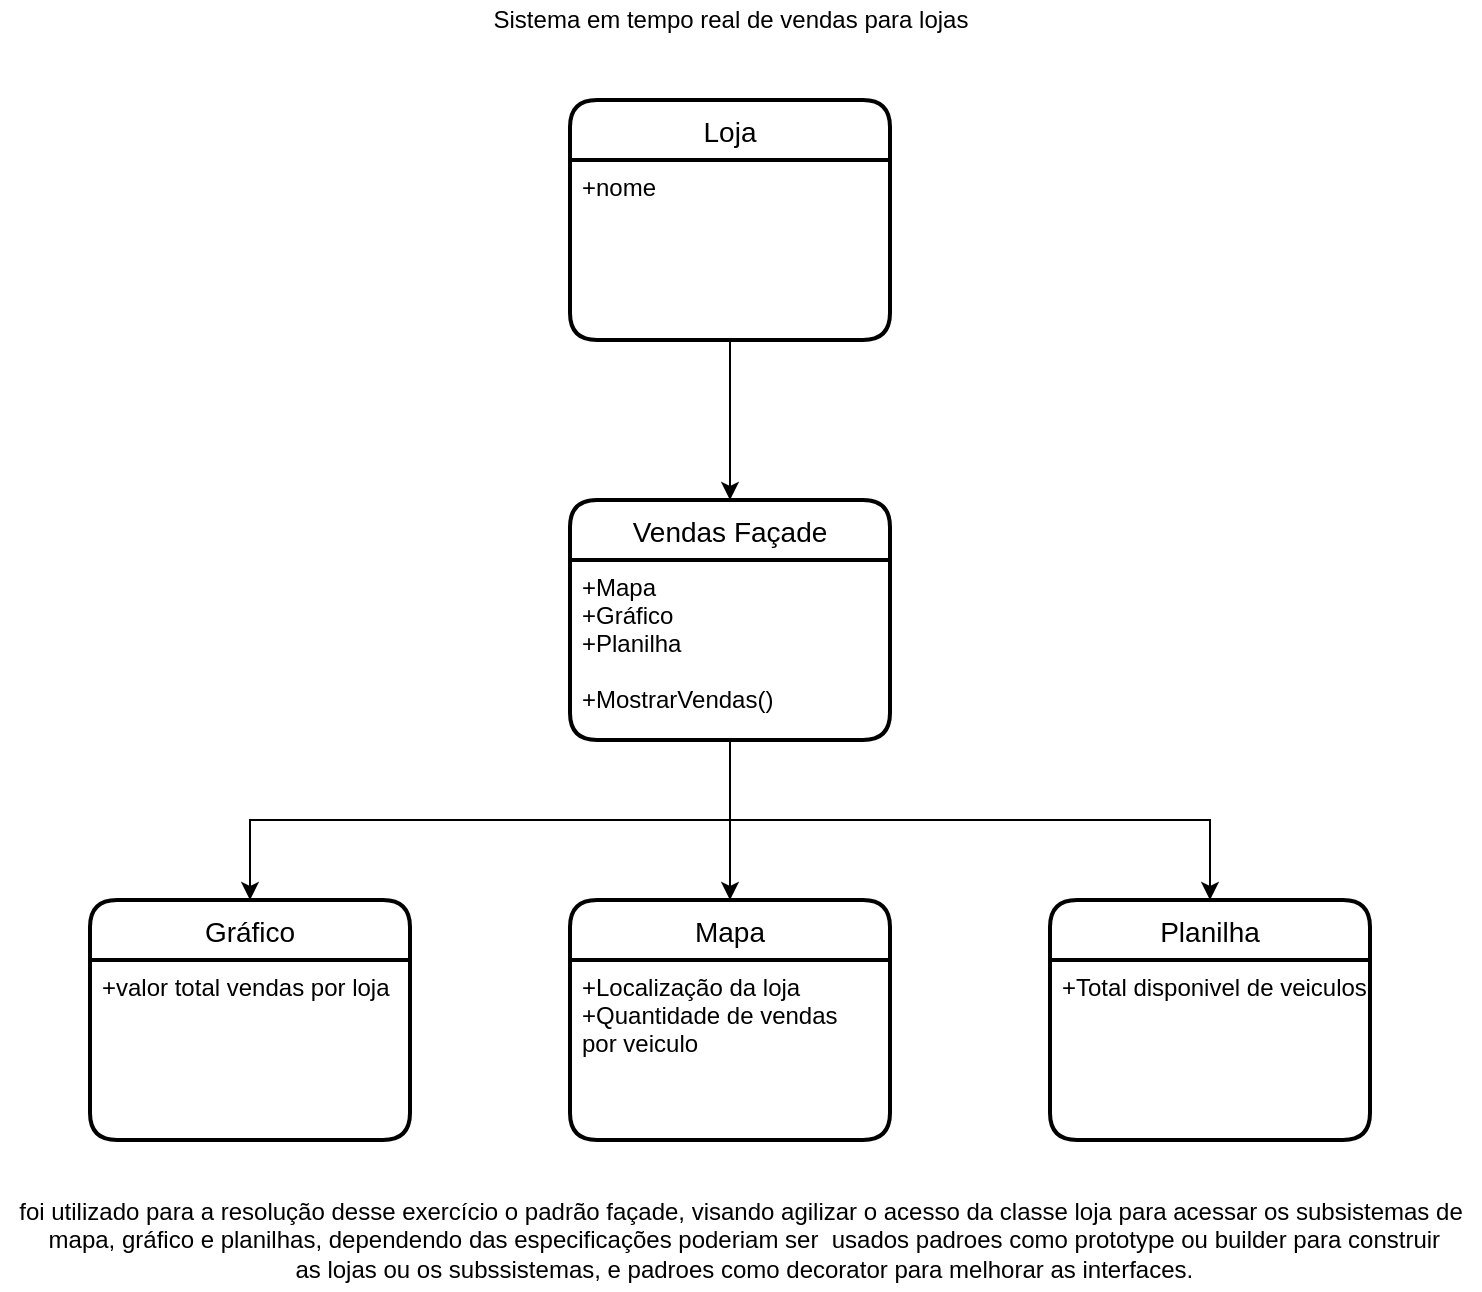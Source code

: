 <mxfile version="14.4.9" type="github">
  <diagram id="IGX6_VvE0Hk0f3OhreeT" name="Page-1">
    <mxGraphModel dx="1422" dy="705" grid="1" gridSize="10" guides="1" tooltips="1" connect="1" arrows="1" fold="1" page="1" pageScale="1" pageWidth="827" pageHeight="1169" math="0" shadow="0">
      <root>
        <mxCell id="0" />
        <mxCell id="1" parent="0" />
        <mxCell id="susBTJP7pNWJsK42ECex-19" value="" style="edgeStyle=orthogonalEdgeStyle;rounded=0;orthogonalLoop=1;jettySize=auto;html=1;" edge="1" parent="1" source="susBTJP7pNWJsK42ECex-15" target="susBTJP7pNWJsK42ECex-17">
          <mxGeometry relative="1" as="geometry" />
        </mxCell>
        <mxCell id="susBTJP7pNWJsK42ECex-15" value="Loja" style="swimlane;childLayout=stackLayout;horizontal=1;startSize=30;horizontalStack=0;rounded=1;fontSize=14;fontStyle=0;strokeWidth=2;resizeParent=0;resizeLast=1;shadow=0;dashed=0;align=center;" vertex="1" parent="1">
          <mxGeometry x="350" y="80" width="160" height="120" as="geometry" />
        </mxCell>
        <mxCell id="susBTJP7pNWJsK42ECex-16" value="+nome&#xa;" style="align=left;strokeColor=none;fillColor=none;spacingLeft=4;fontSize=12;verticalAlign=top;resizable=0;rotatable=0;part=1;" vertex="1" parent="susBTJP7pNWJsK42ECex-15">
          <mxGeometry y="30" width="160" height="90" as="geometry" />
        </mxCell>
        <mxCell id="susBTJP7pNWJsK42ECex-24" value="" style="edgeStyle=orthogonalEdgeStyle;rounded=0;orthogonalLoop=1;jettySize=auto;html=1;" edge="1" parent="1" source="susBTJP7pNWJsK42ECex-17" target="susBTJP7pNWJsK42ECex-22">
          <mxGeometry relative="1" as="geometry" />
        </mxCell>
        <mxCell id="susBTJP7pNWJsK42ECex-17" value="Vendas Façade" style="swimlane;childLayout=stackLayout;horizontal=1;startSize=30;horizontalStack=0;rounded=1;fontSize=14;fontStyle=0;strokeWidth=2;resizeParent=0;resizeLast=1;shadow=0;dashed=0;align=center;" vertex="1" parent="1">
          <mxGeometry x="350" y="280" width="160" height="120" as="geometry" />
        </mxCell>
        <mxCell id="susBTJP7pNWJsK42ECex-18" value="+Mapa&#xa;+Gráfico&#xa;+Planilha&#xa;&#xa;+MostrarVendas()" style="align=left;strokeColor=none;fillColor=none;spacingLeft=4;fontSize=12;verticalAlign=top;resizable=0;rotatable=0;part=1;" vertex="1" parent="susBTJP7pNWJsK42ECex-17">
          <mxGeometry y="30" width="160" height="90" as="geometry" />
        </mxCell>
        <mxCell id="susBTJP7pNWJsK42ECex-29" value="" style="edgeStyle=orthogonalEdgeStyle;rounded=0;orthogonalLoop=1;jettySize=auto;html=1;exitX=0.5;exitY=1;exitDx=0;exitDy=0;" edge="1" parent="1" source="susBTJP7pNWJsK42ECex-18" target="susBTJP7pNWJsK42ECex-27">
          <mxGeometry relative="1" as="geometry" />
        </mxCell>
        <mxCell id="susBTJP7pNWJsK42ECex-32" value="" style="edgeStyle=orthogonalEdgeStyle;rounded=0;orthogonalLoop=1;jettySize=auto;html=1;exitX=0.5;exitY=1;exitDx=0;exitDy=0;" edge="1" parent="1" source="susBTJP7pNWJsK42ECex-18" target="susBTJP7pNWJsK42ECex-30">
          <mxGeometry relative="1" as="geometry">
            <mxPoint x="440" y="430" as="sourcePoint" />
          </mxGeometry>
        </mxCell>
        <mxCell id="susBTJP7pNWJsK42ECex-22" value="Mapa" style="swimlane;childLayout=stackLayout;horizontal=1;startSize=30;horizontalStack=0;rounded=1;fontSize=14;fontStyle=0;strokeWidth=2;resizeParent=0;resizeLast=1;shadow=0;dashed=0;align=center;" vertex="1" parent="1">
          <mxGeometry x="350" y="480" width="160" height="120" as="geometry" />
        </mxCell>
        <mxCell id="susBTJP7pNWJsK42ECex-23" value="+Localização da loja&#xa;+Quantidade de vendas &#xa;por veiculo" style="align=left;strokeColor=none;fillColor=none;spacingLeft=4;fontSize=12;verticalAlign=top;resizable=0;rotatable=0;part=1;" vertex="1" parent="susBTJP7pNWJsK42ECex-22">
          <mxGeometry y="30" width="160" height="90" as="geometry" />
        </mxCell>
        <mxCell id="susBTJP7pNWJsK42ECex-27" value="Gráfico" style="swimlane;childLayout=stackLayout;horizontal=1;startSize=30;horizontalStack=0;rounded=1;fontSize=14;fontStyle=0;strokeWidth=2;resizeParent=0;resizeLast=1;shadow=0;dashed=0;align=center;" vertex="1" parent="1">
          <mxGeometry x="110" y="480" width="160" height="120" as="geometry" />
        </mxCell>
        <mxCell id="susBTJP7pNWJsK42ECex-28" value="+valor total vendas por loja" style="align=left;strokeColor=none;fillColor=none;spacingLeft=4;fontSize=12;verticalAlign=top;resizable=0;rotatable=0;part=1;" vertex="1" parent="susBTJP7pNWJsK42ECex-27">
          <mxGeometry y="30" width="160" height="90" as="geometry" />
        </mxCell>
        <mxCell id="susBTJP7pNWJsK42ECex-30" value="Planilha" style="swimlane;childLayout=stackLayout;horizontal=1;startSize=30;horizontalStack=0;rounded=1;fontSize=14;fontStyle=0;strokeWidth=2;resizeParent=0;resizeLast=1;shadow=0;dashed=0;align=center;" vertex="1" parent="1">
          <mxGeometry x="590" y="480" width="160" height="120" as="geometry" />
        </mxCell>
        <mxCell id="susBTJP7pNWJsK42ECex-31" value="+Total disponivel de veiculos" style="align=left;strokeColor=none;fillColor=none;spacingLeft=4;fontSize=12;verticalAlign=top;resizable=0;rotatable=0;part=1;" vertex="1" parent="susBTJP7pNWJsK42ECex-30">
          <mxGeometry y="30" width="160" height="90" as="geometry" />
        </mxCell>
        <mxCell id="susBTJP7pNWJsK42ECex-33" value="Sistema em tempo real de vendas para lojas" style="text;html=1;align=center;verticalAlign=middle;resizable=0;points=[];autosize=1;" vertex="1" parent="1">
          <mxGeometry x="305" y="30" width="250" height="20" as="geometry" />
        </mxCell>
        <mxCell id="susBTJP7pNWJsK42ECex-34" value="foi utilizado para a resolução desse exercício o padrão façade, visando agilizar o acesso da classe loja para&amp;nbsp;acessar os subsistemas de&lt;br&gt;&amp;nbsp;mapa, gráfico e planilhas, dependendo das especificações poderiam ser&amp;nbsp;&amp;nbsp;usados padroes como prototype ou builder para construir&lt;br&gt;&amp;nbsp;as lojas ou os subssistemas, e padroes como decorator para melhorar as interfaces." style="text;html=1;align=center;verticalAlign=middle;resizable=0;points=[];autosize=1;" vertex="1" parent="1">
          <mxGeometry x="65" y="625" width="740" height="50" as="geometry" />
        </mxCell>
      </root>
    </mxGraphModel>
  </diagram>
</mxfile>

